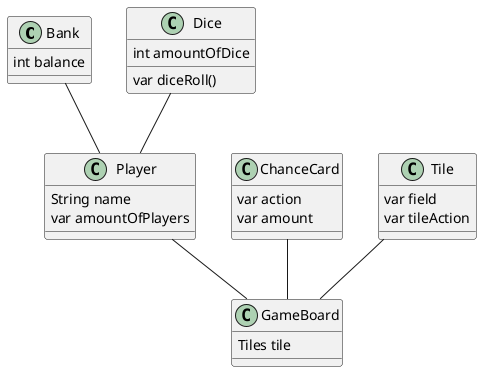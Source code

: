 @startuml
class Bank {
    int balance

}

class Player {
    String name
    var amountOfPlayers
}

class ChanceCard {
    var action
    var amount
}

class GameBoard {
    Tiles tile
}

class Tile {
    var field
    var tileAction
}

class Dice {
    int amountOfDice
    var diceRoll()
}

Bank -- Player
Dice -- Player
Tile -- GameBoard
ChanceCard -- GameBoard
Player -- GameBoard


@enduml
